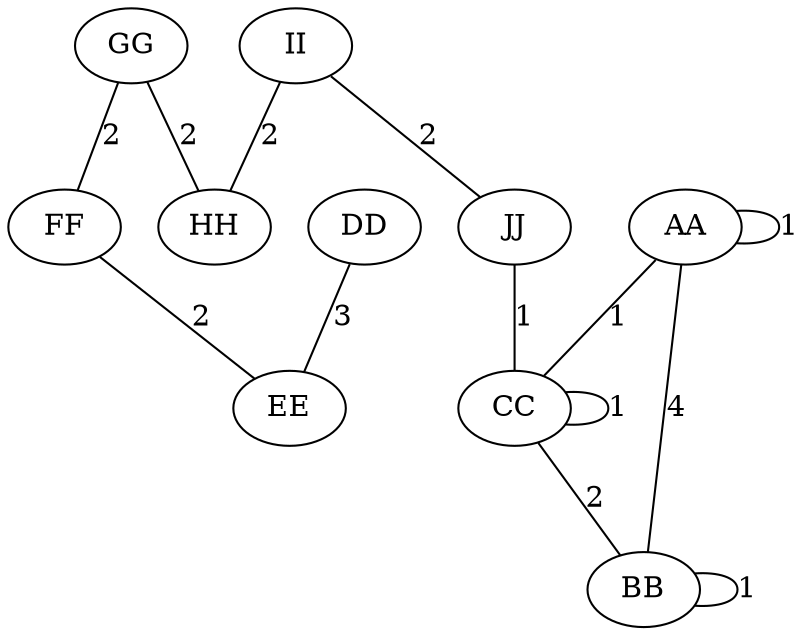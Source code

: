 digraph "graph" {
edge[dir=none]
"II"->"HH" [ label="2" ]
"II"->"JJ" [ label="2" ]
"GG"->"FF" [ label="2" ]
"GG"->"HH" [ label="2" ]
"AA"->"AA" [ label="1" ]
"AA"->"BB" [ label="4" ]
"AA"->"CC" [ label="1" ]
"FF"->"EE" [ label="2" ]
"DD"->"EE" [ label="3" ]
"CC"->"BB" [ label="2" ]
"CC"->"CC" [ label="1" ]
"JJ"->"CC" [ label="1" ]
"BB"->"BB" [ label="1" ]
}